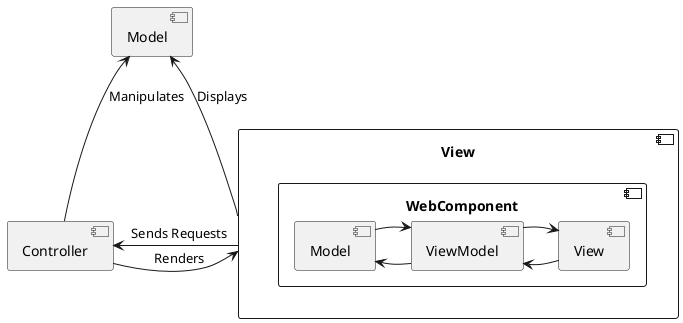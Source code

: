 @startuml MVC with MVVM

component Model

component Controller

component View {
  component WebComponent {
    component "View" as WC_View
    component "ViewModel" as WC_ViewModel
    component "Model" as WC_Model
  }
}

Controller -u-> Model: Manipulates
View -u-> Model: Displays
Controller -r-> View: Renders
View -l-> Controller: Sends Requests

WC_View -l-> WC_ViewModel
WC_ViewModel -l-> WC_Model
WC_Model -r-> WC_ViewModel
WC_ViewModel -r-> WC_View


@enduml